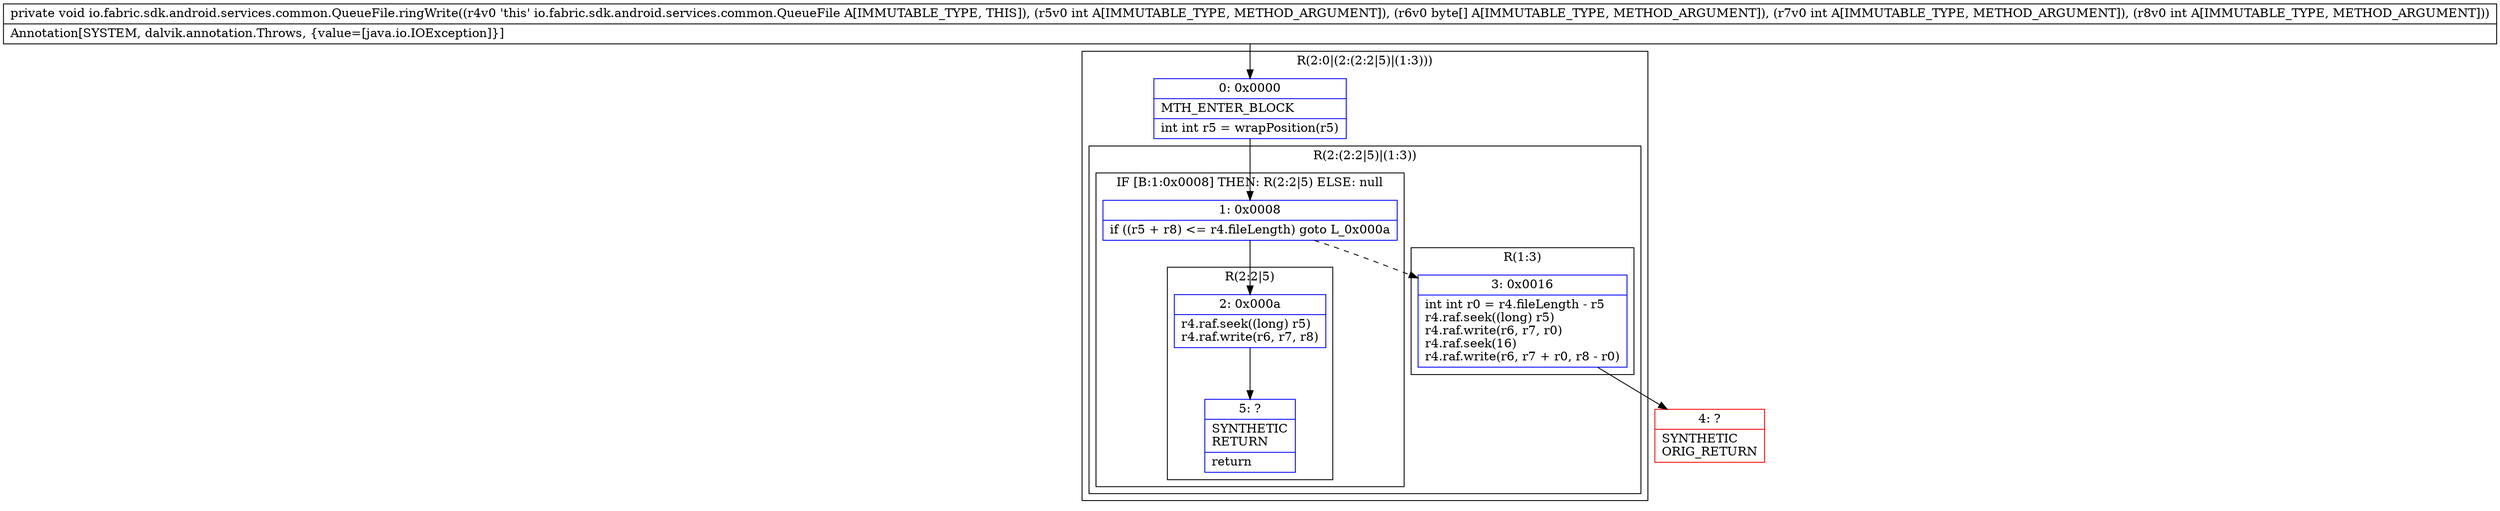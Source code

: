 digraph "CFG forio.fabric.sdk.android.services.common.QueueFile.ringWrite(I[BII)V" {
subgraph cluster_Region_112580095 {
label = "R(2:0|(2:(2:2|5)|(1:3)))";
node [shape=record,color=blue];
Node_0 [shape=record,label="{0\:\ 0x0000|MTH_ENTER_BLOCK\l|int int r5 = wrapPosition(r5)\l}"];
subgraph cluster_Region_1250593919 {
label = "R(2:(2:2|5)|(1:3))";
node [shape=record,color=blue];
subgraph cluster_IfRegion_237621727 {
label = "IF [B:1:0x0008] THEN: R(2:2|5) ELSE: null";
node [shape=record,color=blue];
Node_1 [shape=record,label="{1\:\ 0x0008|if ((r5 + r8) \<= r4.fileLength) goto L_0x000a\l}"];
subgraph cluster_Region_1377043309 {
label = "R(2:2|5)";
node [shape=record,color=blue];
Node_2 [shape=record,label="{2\:\ 0x000a|r4.raf.seek((long) r5)\lr4.raf.write(r6, r7, r8)\l}"];
Node_5 [shape=record,label="{5\:\ ?|SYNTHETIC\lRETURN\l|return\l}"];
}
}
subgraph cluster_Region_246627576 {
label = "R(1:3)";
node [shape=record,color=blue];
Node_3 [shape=record,label="{3\:\ 0x0016|int int r0 = r4.fileLength \- r5\lr4.raf.seek((long) r5)\lr4.raf.write(r6, r7, r0)\lr4.raf.seek(16)\lr4.raf.write(r6, r7 + r0, r8 \- r0)\l}"];
}
}
}
Node_4 [shape=record,color=red,label="{4\:\ ?|SYNTHETIC\lORIG_RETURN\l}"];
MethodNode[shape=record,label="{private void io.fabric.sdk.android.services.common.QueueFile.ringWrite((r4v0 'this' io.fabric.sdk.android.services.common.QueueFile A[IMMUTABLE_TYPE, THIS]), (r5v0 int A[IMMUTABLE_TYPE, METHOD_ARGUMENT]), (r6v0 byte[] A[IMMUTABLE_TYPE, METHOD_ARGUMENT]), (r7v0 int A[IMMUTABLE_TYPE, METHOD_ARGUMENT]), (r8v0 int A[IMMUTABLE_TYPE, METHOD_ARGUMENT]))  | Annotation[SYSTEM, dalvik.annotation.Throws, \{value=[java.io.IOException]\}]\l}"];
MethodNode -> Node_0;
Node_0 -> Node_1;
Node_1 -> Node_2;
Node_1 -> Node_3[style=dashed];
Node_2 -> Node_5;
Node_3 -> Node_4;
}

